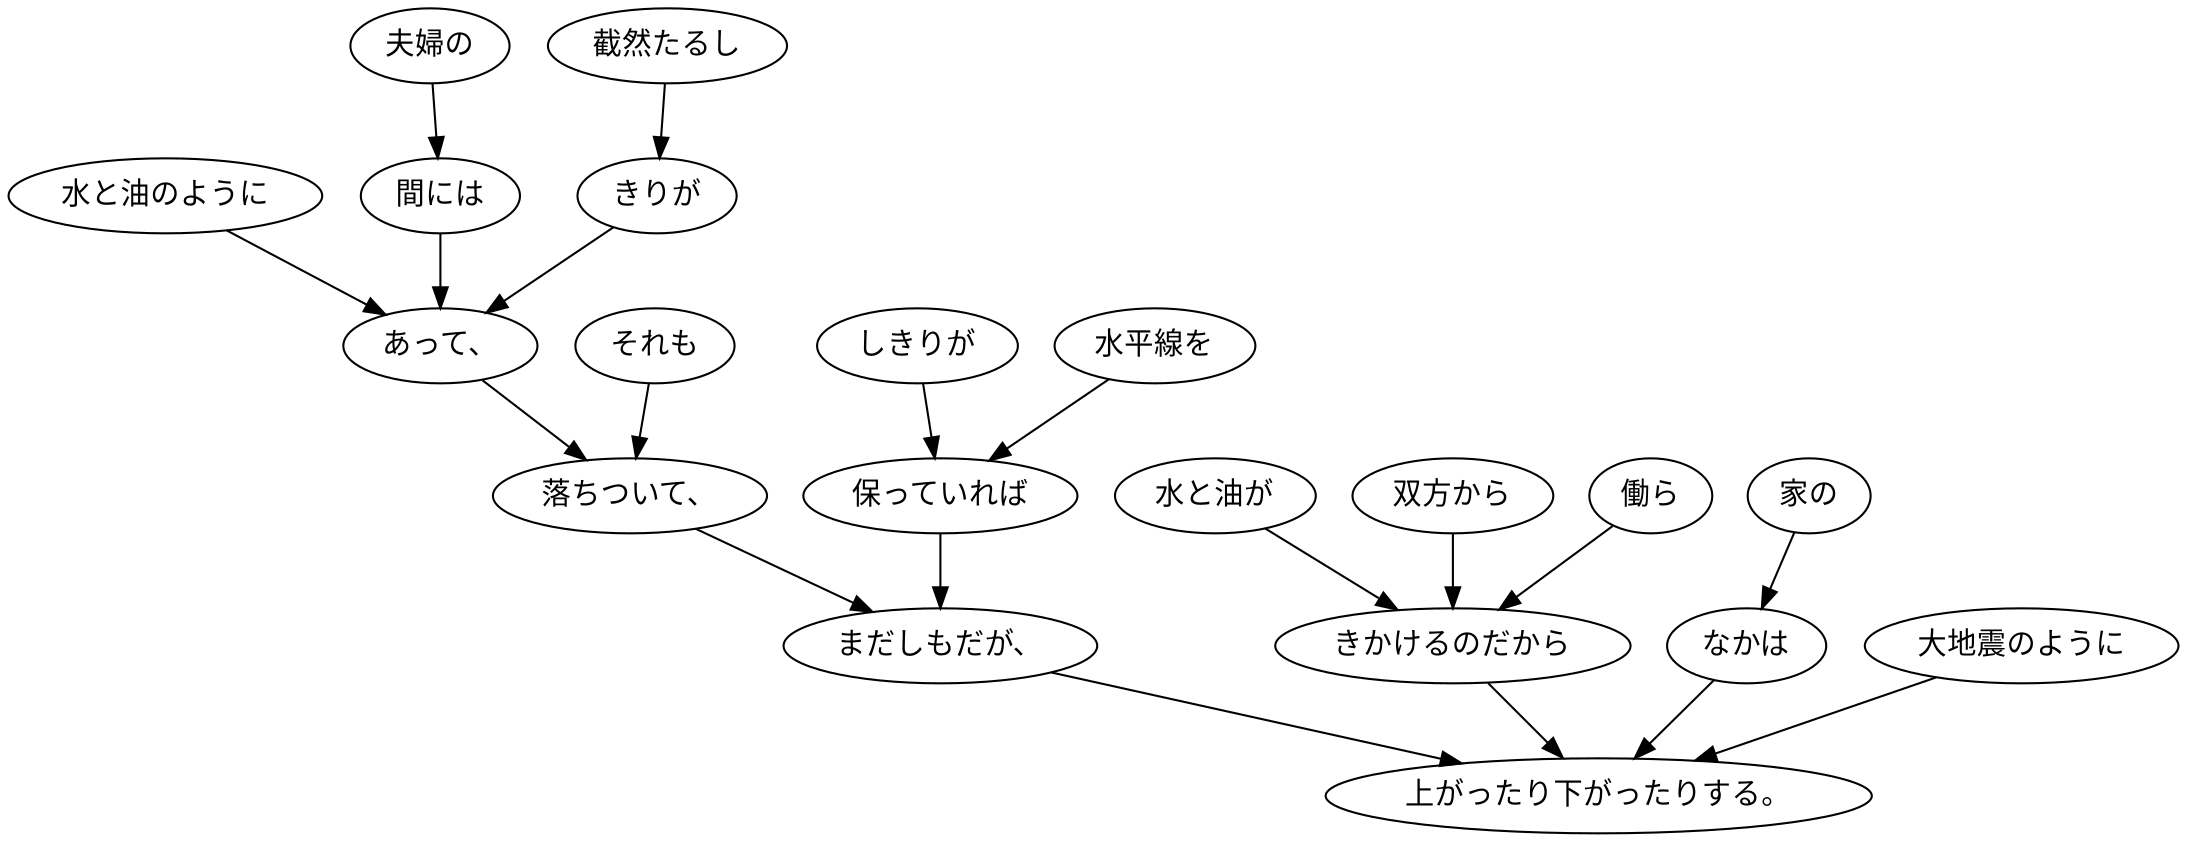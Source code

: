 digraph graph8775 {
	node0 [label="水と油のように"];
	node1 [label="夫婦の"];
	node2 [label="間には"];
	node3 [label="截然たるし"];
	node4 [label="きりが"];
	node5 [label="あって、"];
	node6 [label="それも"];
	node7 [label="落ちついて、"];
	node8 [label="しきりが"];
	node9 [label="水平線を"];
	node10 [label="保っていれば"];
	node11 [label="まだしもだが、"];
	node12 [label="水と油が"];
	node13 [label="双方から"];
	node14 [label="働ら"];
	node15 [label="きかけるのだから"];
	node16 [label="家の"];
	node17 [label="なかは"];
	node18 [label="大地震のように"];
	node19 [label="上がったり下がったりする。"];
	node0 -> node5;
	node1 -> node2;
	node2 -> node5;
	node3 -> node4;
	node4 -> node5;
	node5 -> node7;
	node6 -> node7;
	node7 -> node11;
	node8 -> node10;
	node9 -> node10;
	node10 -> node11;
	node11 -> node19;
	node12 -> node15;
	node13 -> node15;
	node14 -> node15;
	node15 -> node19;
	node16 -> node17;
	node17 -> node19;
	node18 -> node19;
}
